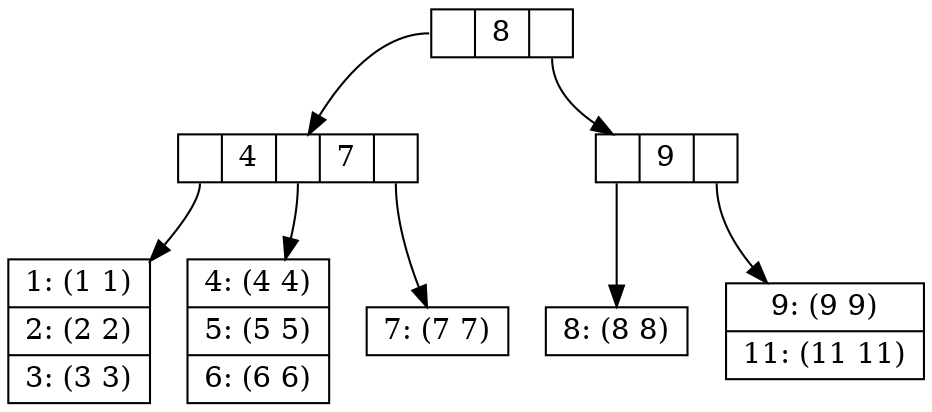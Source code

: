 digraph g {
  node [shape=record, height=0.1];
  node8[label = "<f0>|8|<f1>"];
  node2[label = "<f0>|4|<f1>|7|<f2>"];
  node0[label = "{1: (1 1)|2: (2 2)|3: (3 3)}"];
  "node2":f0 -> "node0";
  node1[label = "{4: (4 4)|5: (5 5)|6: (6 6)}"];
  "node2":f1 -> "node1";
  node3[label = "{7: (7 7)}"];
  "node2":f2 -> "node3";
  "node8":f0 -> "node2";
  node7[label = "<f0>|9|<f1>"];
  node4[label = "{8: (8 8)}"];
  "node7":f0 -> "node4";
  node5[label = "{9: (9 9)|11: (11 11)}"];
  "node7":f1 -> "node5";
  "node8":f1 -> "node7";
}